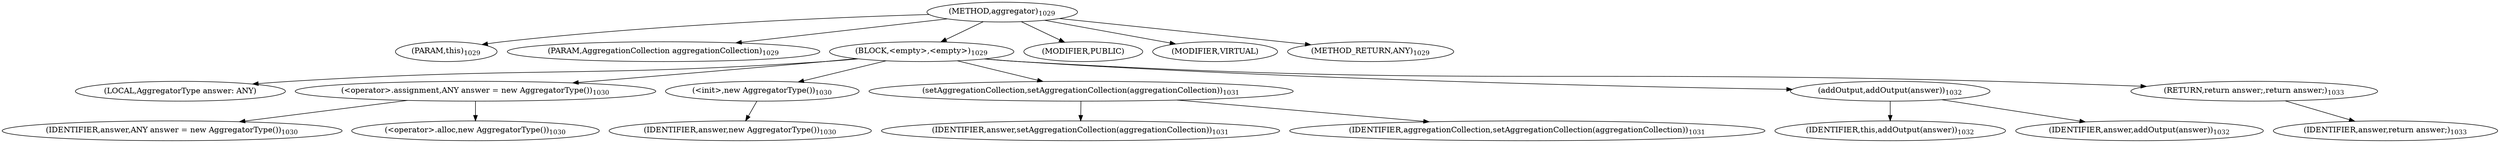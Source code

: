 digraph "aggregator" {  
"1938" [label = <(METHOD,aggregator)<SUB>1029</SUB>> ]
"235" [label = <(PARAM,this)<SUB>1029</SUB>> ]
"1939" [label = <(PARAM,AggregationCollection aggregationCollection)<SUB>1029</SUB>> ]
"1940" [label = <(BLOCK,&lt;empty&gt;,&lt;empty&gt;)<SUB>1029</SUB>> ]
"233" [label = <(LOCAL,AggregatorType answer: ANY)> ]
"1941" [label = <(&lt;operator&gt;.assignment,ANY answer = new AggregatorType())<SUB>1030</SUB>> ]
"1942" [label = <(IDENTIFIER,answer,ANY answer = new AggregatorType())<SUB>1030</SUB>> ]
"1943" [label = <(&lt;operator&gt;.alloc,new AggregatorType())<SUB>1030</SUB>> ]
"1944" [label = <(&lt;init&gt;,new AggregatorType())<SUB>1030</SUB>> ]
"232" [label = <(IDENTIFIER,answer,new AggregatorType())<SUB>1030</SUB>> ]
"1945" [label = <(setAggregationCollection,setAggregationCollection(aggregationCollection))<SUB>1031</SUB>> ]
"1946" [label = <(IDENTIFIER,answer,setAggregationCollection(aggregationCollection))<SUB>1031</SUB>> ]
"1947" [label = <(IDENTIFIER,aggregationCollection,setAggregationCollection(aggregationCollection))<SUB>1031</SUB>> ]
"1948" [label = <(addOutput,addOutput(answer))<SUB>1032</SUB>> ]
"234" [label = <(IDENTIFIER,this,addOutput(answer))<SUB>1032</SUB>> ]
"1949" [label = <(IDENTIFIER,answer,addOutput(answer))<SUB>1032</SUB>> ]
"1950" [label = <(RETURN,return answer;,return answer;)<SUB>1033</SUB>> ]
"1951" [label = <(IDENTIFIER,answer,return answer;)<SUB>1033</SUB>> ]
"1952" [label = <(MODIFIER,PUBLIC)> ]
"1953" [label = <(MODIFIER,VIRTUAL)> ]
"1954" [label = <(METHOD_RETURN,ANY)<SUB>1029</SUB>> ]
  "1938" -> "235" 
  "1938" -> "1939" 
  "1938" -> "1940" 
  "1938" -> "1952" 
  "1938" -> "1953" 
  "1938" -> "1954" 
  "1940" -> "233" 
  "1940" -> "1941" 
  "1940" -> "1944" 
  "1940" -> "1945" 
  "1940" -> "1948" 
  "1940" -> "1950" 
  "1941" -> "1942" 
  "1941" -> "1943" 
  "1944" -> "232" 
  "1945" -> "1946" 
  "1945" -> "1947" 
  "1948" -> "234" 
  "1948" -> "1949" 
  "1950" -> "1951" 
}
